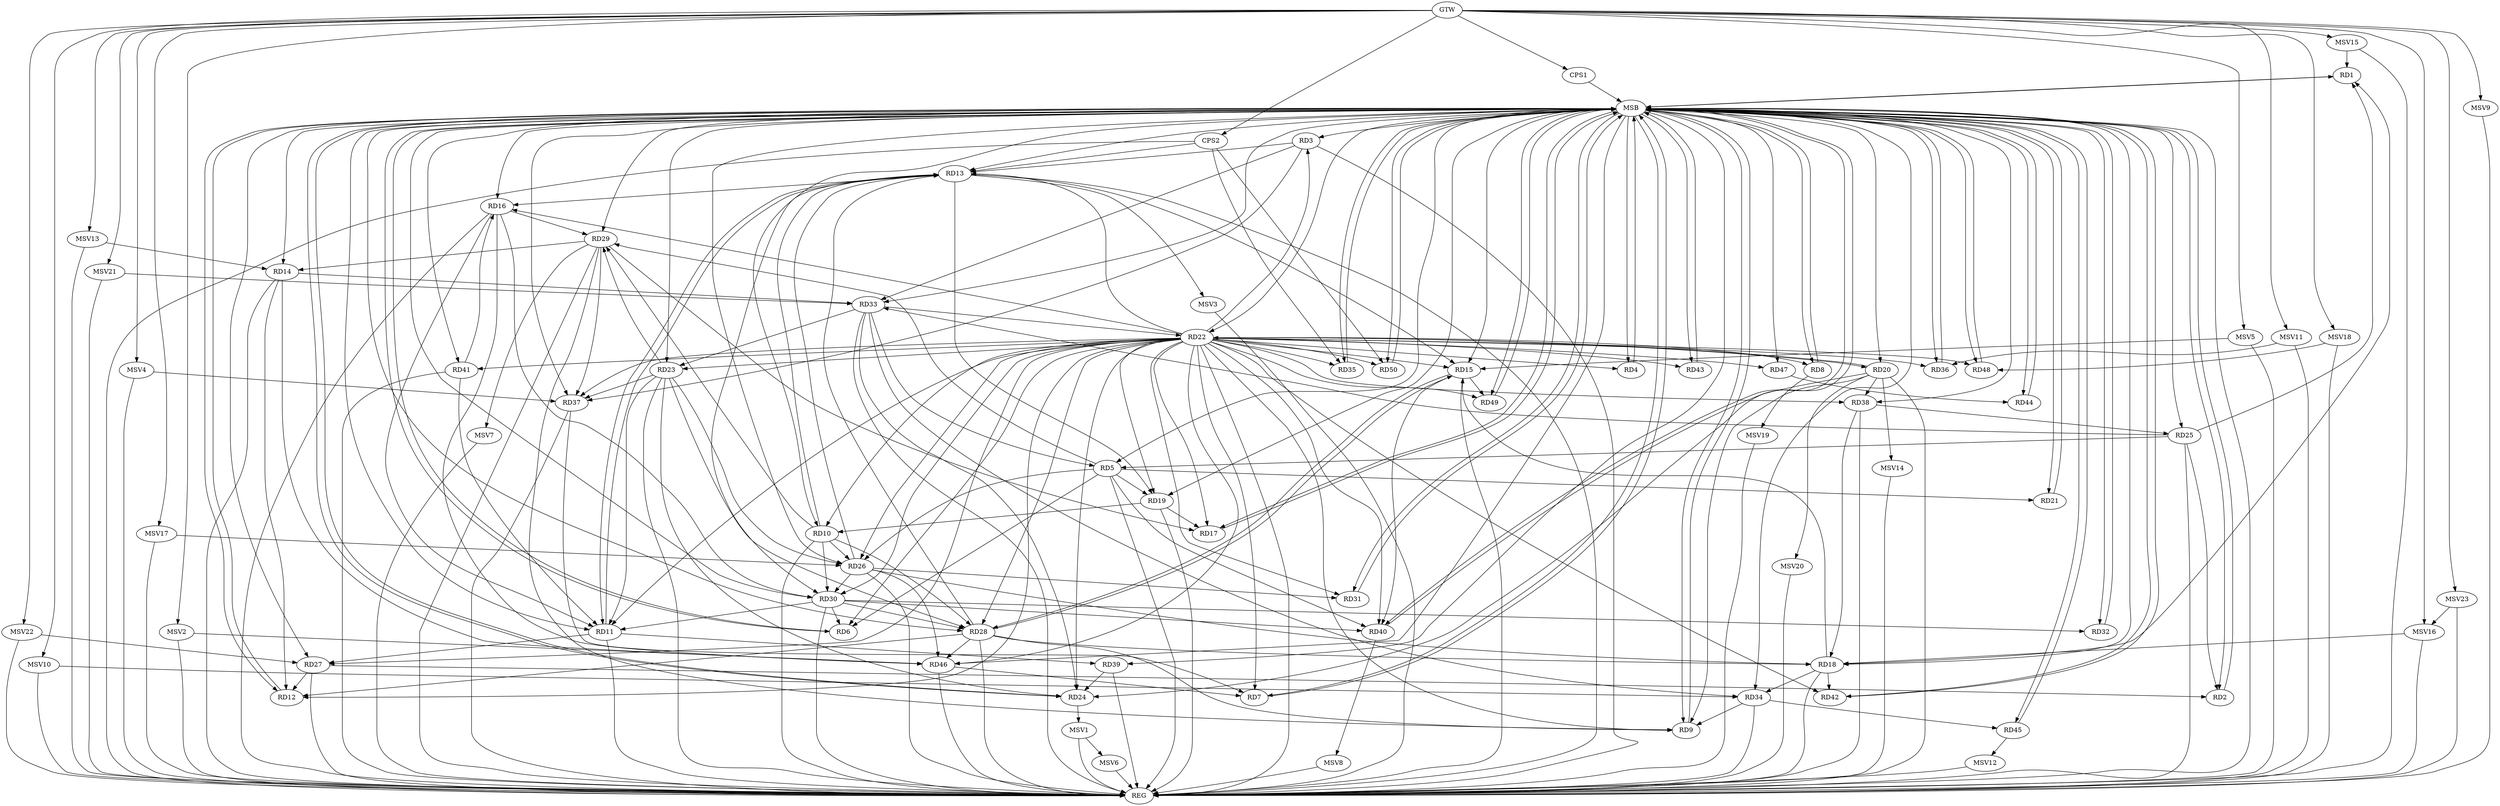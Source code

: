 strict digraph G {
  RD1 [ label="RD1" ];
  RD2 [ label="RD2" ];
  RD3 [ label="RD3" ];
  RD4 [ label="RD4" ];
  RD5 [ label="RD5" ];
  RD6 [ label="RD6" ];
  RD7 [ label="RD7" ];
  RD8 [ label="RD8" ];
  RD9 [ label="RD9" ];
  RD10 [ label="RD10" ];
  RD11 [ label="RD11" ];
  RD12 [ label="RD12" ];
  RD13 [ label="RD13" ];
  RD14 [ label="RD14" ];
  RD15 [ label="RD15" ];
  RD16 [ label="RD16" ];
  RD17 [ label="RD17" ];
  RD18 [ label="RD18" ];
  RD19 [ label="RD19" ];
  RD20 [ label="RD20" ];
  RD21 [ label="RD21" ];
  RD22 [ label="RD22" ];
  RD23 [ label="RD23" ];
  RD24 [ label="RD24" ];
  RD25 [ label="RD25" ];
  RD26 [ label="RD26" ];
  RD27 [ label="RD27" ];
  RD28 [ label="RD28" ];
  RD29 [ label="RD29" ];
  RD30 [ label="RD30" ];
  RD31 [ label="RD31" ];
  RD32 [ label="RD32" ];
  RD33 [ label="RD33" ];
  RD34 [ label="RD34" ];
  RD35 [ label="RD35" ];
  RD36 [ label="RD36" ];
  RD37 [ label="RD37" ];
  RD38 [ label="RD38" ];
  RD39 [ label="RD39" ];
  RD40 [ label="RD40" ];
  RD41 [ label="RD41" ];
  RD42 [ label="RD42" ];
  RD43 [ label="RD43" ];
  RD44 [ label="RD44" ];
  RD45 [ label="RD45" ];
  RD46 [ label="RD46" ];
  RD47 [ label="RD47" ];
  RD48 [ label="RD48" ];
  RD49 [ label="RD49" ];
  RD50 [ label="RD50" ];
  CPS1 [ label="CPS1" ];
  CPS2 [ label="CPS2" ];
  GTW [ label="GTW" ];
  REG [ label="REG" ];
  MSB [ label="MSB" ];
  MSV1 [ label="MSV1" ];
  MSV2 [ label="MSV2" ];
  MSV3 [ label="MSV3" ];
  MSV4 [ label="MSV4" ];
  MSV5 [ label="MSV5" ];
  MSV6 [ label="MSV6" ];
  MSV7 [ label="MSV7" ];
  MSV8 [ label="MSV8" ];
  MSV9 [ label="MSV9" ];
  MSV10 [ label="MSV10" ];
  MSV11 [ label="MSV11" ];
  MSV12 [ label="MSV12" ];
  MSV13 [ label="MSV13" ];
  MSV14 [ label="MSV14" ];
  MSV15 [ label="MSV15" ];
  MSV16 [ label="MSV16" ];
  MSV17 [ label="MSV17" ];
  MSV18 [ label="MSV18" ];
  MSV19 [ label="MSV19" ];
  MSV20 [ label="MSV20" ];
  MSV21 [ label="MSV21" ];
  MSV22 [ label="MSV22" ];
  MSV23 [ label="MSV23" ];
  RD18 -> RD1;
  RD25 -> RD1;
  RD25 -> RD2;
  RD27 -> RD2;
  RD3 -> RD13;
  RD3 -> RD33;
  RD3 -> RD37;
  RD5 -> RD6;
  RD5 -> RD19;
  RD5 -> RD21;
  RD25 -> RD5;
  RD5 -> RD26;
  RD5 -> RD29;
  RD33 -> RD5;
  RD5 -> RD40;
  RD22 -> RD6;
  RD30 -> RD6;
  RD22 -> RD7;
  RD37 -> RD7;
  RD46 -> RD7;
  RD20 -> RD9;
  RD22 -> RD9;
  RD28 -> RD9;
  RD29 -> RD9;
  RD34 -> RD9;
  RD10 -> RD13;
  RD19 -> RD10;
  RD10 -> RD26;
  RD10 -> RD28;
  RD10 -> RD29;
  RD10 -> RD30;
  RD11 -> RD13;
  RD13 -> RD11;
  RD16 -> RD11;
  RD23 -> RD11;
  RD11 -> RD27;
  RD30 -> RD11;
  RD11 -> RD39;
  RD41 -> RD11;
  RD14 -> RD12;
  RD22 -> RD12;
  RD27 -> RD12;
  RD28 -> RD12;
  RD13 -> RD15;
  RD13 -> RD16;
  RD13 -> RD19;
  RD26 -> RD13;
  RD28 -> RD13;
  RD13 -> RD30;
  RD29 -> RD14;
  RD14 -> RD33;
  RD14 -> RD46;
  RD18 -> RD15;
  RD15 -> RD28;
  RD28 -> RD15;
  RD15 -> RD40;
  RD15 -> RD49;
  RD22 -> RD16;
  RD16 -> RD29;
  RD16 -> RD30;
  RD41 -> RD16;
  RD16 -> RD46;
  RD19 -> RD17;
  RD29 -> RD17;
  RD26 -> RD18;
  RD28 -> RD18;
  RD18 -> RD34;
  RD38 -> RD18;
  RD18 -> RD42;
  RD20 -> RD22;
  RD20 -> RD24;
  RD20 -> RD38;
  RD33 -> RD22;
  RD22 -> RD37;
  RD22 -> RD38;
  RD22 -> RD46;
  RD23 -> RD24;
  RD23 -> RD26;
  RD23 -> RD28;
  RD23 -> RD29;
  RD33 -> RD23;
  RD23 -> RD37;
  RD33 -> RD24;
  RD39 -> RD24;
  RD25 -> RD33;
  RD38 -> RD25;
  RD26 -> RD30;
  RD26 -> RD31;
  RD26 -> RD46;
  RD30 -> RD28;
  RD28 -> RD46;
  RD29 -> RD37;
  RD30 -> RD32;
  RD30 -> RD40;
  RD33 -> RD34;
  RD34 -> RD45;
  RD47 -> RD44;
  CPS2 -> RD13;
  CPS2 -> RD35;
  CPS2 -> RD50;
  GTW -> CPS1;
  GTW -> CPS2;
  RD3 -> REG;
  RD5 -> REG;
  RD10 -> REG;
  RD11 -> REG;
  RD13 -> REG;
  RD14 -> REG;
  RD15 -> REG;
  RD16 -> REG;
  RD18 -> REG;
  RD19 -> REG;
  RD20 -> REG;
  RD22 -> REG;
  RD23 -> REG;
  RD25 -> REG;
  RD26 -> REG;
  RD27 -> REG;
  RD28 -> REG;
  RD29 -> REG;
  RD30 -> REG;
  RD33 -> REG;
  RD34 -> REG;
  RD37 -> REG;
  RD38 -> REG;
  RD39 -> REG;
  RD41 -> REG;
  RD46 -> REG;
  CPS2 -> REG;
  RD1 -> MSB;
  MSB -> RD24;
  MSB -> REG;
  RD2 -> MSB;
  MSB -> RD1;
  MSB -> RD5;
  MSB -> RD6;
  MSB -> RD12;
  MSB -> RD22;
  MSB -> RD48;
  RD4 -> MSB;
  MSB -> RD3;
  MSB -> RD15;
  MSB -> RD43;
  MSB -> RD47;
  RD6 -> MSB;
  MSB -> RD4;
  MSB -> RD16;
  MSB -> RD20;
  MSB -> RD21;
  MSB -> RD29;
  MSB -> RD33;
  RD7 -> MSB;
  MSB -> RD10;
  MSB -> RD34;
  MSB -> RD37;
  RD8 -> MSB;
  MSB -> RD7;
  MSB -> RD9;
  MSB -> RD32;
  MSB -> RD49;
  RD9 -> MSB;
  MSB -> RD2;
  MSB -> RD11;
  RD12 -> MSB;
  MSB -> RD14;
  RD17 -> MSB;
  MSB -> RD27;
  MSB -> RD38;
  MSB -> RD40;
  MSB -> RD42;
  RD21 -> MSB;
  MSB -> RD31;
  MSB -> RD41;
  RD24 -> MSB;
  MSB -> RD28;
  MSB -> RD30;
  MSB -> RD44;
  RD31 -> MSB;
  MSB -> RD25;
  MSB -> RD36;
  MSB -> RD45;
  RD32 -> MSB;
  MSB -> RD18;
  RD35 -> MSB;
  MSB -> RD17;
  MSB -> RD39;
  MSB -> RD50;
  RD36 -> MSB;
  RD40 -> MSB;
  RD42 -> MSB;
  RD43 -> MSB;
  MSB -> RD13;
  RD44 -> MSB;
  MSB -> RD8;
  RD45 -> MSB;
  RD48 -> MSB;
  MSB -> RD35;
  RD49 -> MSB;
  MSB -> RD19;
  MSB -> RD26;
  RD50 -> MSB;
  MSB -> RD23;
  MSB -> RD46;
  CPS1 -> MSB;
  RD22 -> RD31;
  RD22 -> RD24;
  RD22 -> RD26;
  RD22 -> RD50;
  RD22 -> RD17;
  RD22 -> RD30;
  RD22 -> RD36;
  RD22 -> RD35;
  RD22 -> RD43;
  RD22 -> RD27;
  RD22 -> RD28;
  RD22 -> RD10;
  RD22 -> RD41;
  RD22 -> RD40;
  RD22 -> RD3;
  RD22 -> RD4;
  RD22 -> RD8;
  RD22 -> RD47;
  RD22 -> RD23;
  RD22 -> RD19;
  RD22 -> RD11;
  RD22 -> RD42;
  RD22 -> RD20;
  RD22 -> RD15;
  RD22 -> RD48;
  RD22 -> RD49;
  RD22 -> RD13;
  RD24 -> MSV1;
  MSV1 -> REG;
  MSV2 -> RD46;
  GTW -> MSV2;
  MSV2 -> REG;
  RD13 -> MSV3;
  MSV3 -> REG;
  MSV4 -> RD37;
  GTW -> MSV4;
  MSV4 -> REG;
  MSV5 -> RD15;
  GTW -> MSV5;
  MSV5 -> REG;
  MSV1 -> MSV6;
  MSV6 -> REG;
  RD29 -> MSV7;
  MSV7 -> REG;
  RD40 -> MSV8;
  MSV8 -> REG;
  GTW -> MSV9;
  MSV9 -> REG;
  MSV10 -> RD34;
  GTW -> MSV10;
  MSV10 -> REG;
  MSV11 -> RD36;
  GTW -> MSV11;
  MSV11 -> REG;
  RD45 -> MSV12;
  MSV12 -> REG;
  MSV13 -> RD14;
  GTW -> MSV13;
  MSV13 -> REG;
  RD20 -> MSV14;
  MSV14 -> REG;
  MSV15 -> RD1;
  GTW -> MSV15;
  MSV15 -> REG;
  MSV16 -> RD18;
  GTW -> MSV16;
  MSV16 -> REG;
  MSV17 -> RD26;
  GTW -> MSV17;
  MSV17 -> REG;
  MSV18 -> RD48;
  GTW -> MSV18;
  MSV18 -> REG;
  RD8 -> MSV19;
  MSV19 -> REG;
  RD20 -> MSV20;
  MSV20 -> REG;
  MSV21 -> RD33;
  GTW -> MSV21;
  MSV21 -> REG;
  MSV22 -> RD27;
  GTW -> MSV22;
  MSV22 -> REG;
  MSV23 -> MSV16;
  GTW -> MSV23;
  MSV23 -> REG;
}

